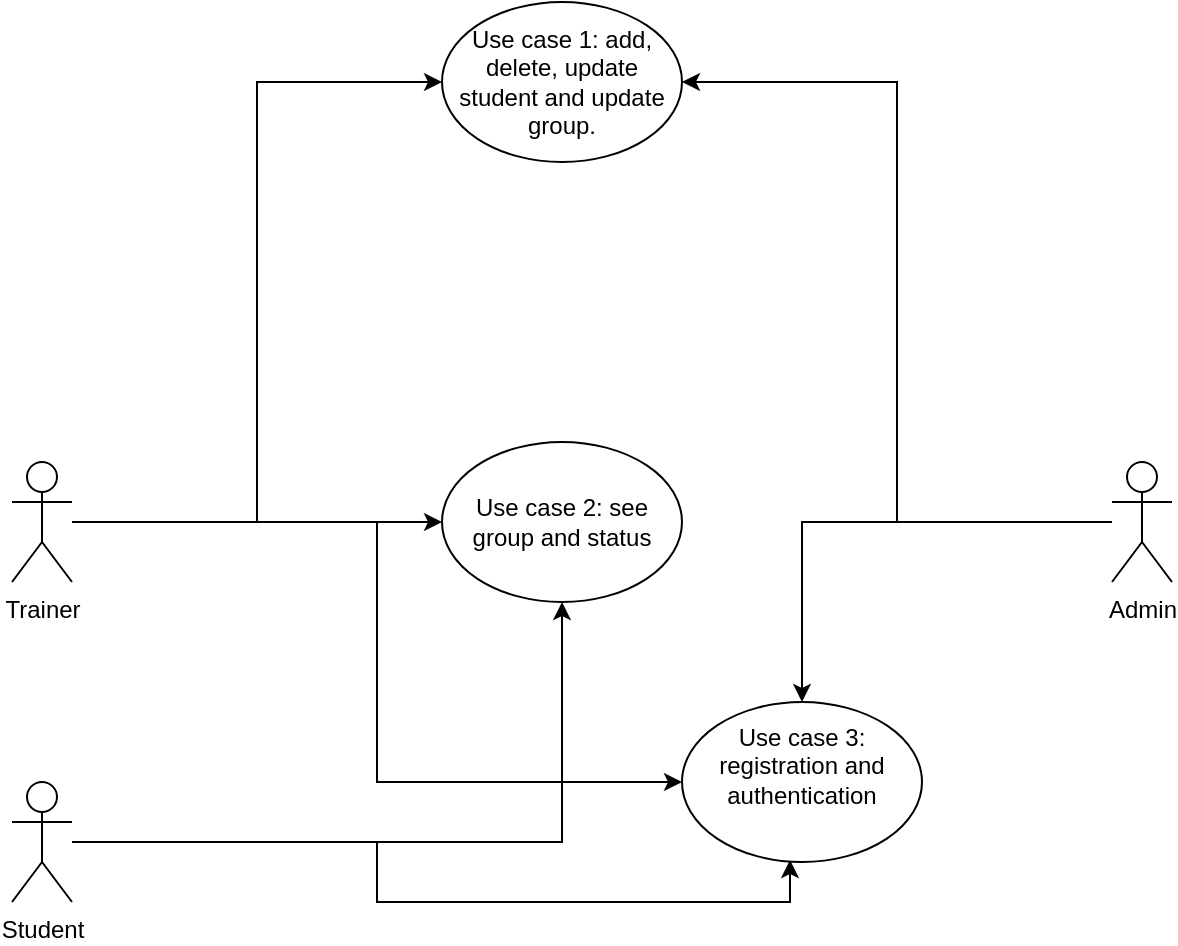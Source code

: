 <mxfile version="14.1.9" type="github"><diagram id="KzqdsaVL5r7edLQYhucz" name="Page-1"><mxGraphModel dx="1422" dy="801" grid="1" gridSize="10" guides="1" tooltips="1" connect="1" arrows="1" fold="1" page="1" pageScale="1" pageWidth="850" pageHeight="1100" math="0" shadow="0"><root><mxCell id="0"/><mxCell id="1" parent="0"/><mxCell id="bsxlKUlTusXtow5DmIZ6-13" style="edgeStyle=orthogonalEdgeStyle;rounded=0;orthogonalLoop=1;jettySize=auto;html=1;entryX=0.5;entryY=1;entryDx=0;entryDy=0;" edge="1" parent="1" source="bsxlKUlTusXtow5DmIZ6-1" target="bsxlKUlTusXtow5DmIZ6-10"><mxGeometry relative="1" as="geometry"/></mxCell><mxCell id="bsxlKUlTusXtow5DmIZ6-17" style="edgeStyle=orthogonalEdgeStyle;rounded=0;orthogonalLoop=1;jettySize=auto;html=1;entryX=0.45;entryY=0.988;entryDx=0;entryDy=0;entryPerimeter=0;" edge="1" parent="1" source="bsxlKUlTusXtow5DmIZ6-1" target="bsxlKUlTusXtow5DmIZ6-15"><mxGeometry relative="1" as="geometry"/></mxCell><mxCell id="bsxlKUlTusXtow5DmIZ6-1" value="&lt;div&gt;Student&lt;/div&gt;" style="shape=umlActor;verticalLabelPosition=bottom;verticalAlign=top;html=1;outlineConnect=0;" vertex="1" parent="1"><mxGeometry x="150" y="410" width="30" height="60" as="geometry"/></mxCell><mxCell id="bsxlKUlTusXtow5DmIZ6-8" style="edgeStyle=orthogonalEdgeStyle;rounded=0;orthogonalLoop=1;jettySize=auto;html=1;entryX=0;entryY=0.5;entryDx=0;entryDy=0;" edge="1" parent="1" source="bsxlKUlTusXtow5DmIZ6-2" target="bsxlKUlTusXtow5DmIZ6-6"><mxGeometry relative="1" as="geometry"/></mxCell><mxCell id="bsxlKUlTusXtow5DmIZ6-14" style="edgeStyle=orthogonalEdgeStyle;rounded=0;orthogonalLoop=1;jettySize=auto;html=1;entryX=0;entryY=0.5;entryDx=0;entryDy=0;" edge="1" parent="1" source="bsxlKUlTusXtow5DmIZ6-2" target="bsxlKUlTusXtow5DmIZ6-10"><mxGeometry relative="1" as="geometry"/></mxCell><mxCell id="bsxlKUlTusXtow5DmIZ6-18" style="edgeStyle=orthogonalEdgeStyle;rounded=0;orthogonalLoop=1;jettySize=auto;html=1;entryX=0;entryY=0.5;entryDx=0;entryDy=0;" edge="1" parent="1" source="bsxlKUlTusXtow5DmIZ6-2" target="bsxlKUlTusXtow5DmIZ6-15"><mxGeometry relative="1" as="geometry"/></mxCell><mxCell id="bsxlKUlTusXtow5DmIZ6-2" value="&lt;div&gt;Trainer&lt;/div&gt;" style="shape=umlActor;verticalLabelPosition=bottom;verticalAlign=top;html=1;outlineConnect=0;" vertex="1" parent="1"><mxGeometry x="150" y="250" width="30" height="60" as="geometry"/></mxCell><mxCell id="bsxlKUlTusXtow5DmIZ6-9" style="edgeStyle=orthogonalEdgeStyle;rounded=0;orthogonalLoop=1;jettySize=auto;html=1;entryX=1;entryY=0.5;entryDx=0;entryDy=0;" edge="1" parent="1" source="bsxlKUlTusXtow5DmIZ6-5" target="bsxlKUlTusXtow5DmIZ6-6"><mxGeometry relative="1" as="geometry"/></mxCell><mxCell id="bsxlKUlTusXtow5DmIZ6-16" style="edgeStyle=orthogonalEdgeStyle;rounded=0;orthogonalLoop=1;jettySize=auto;html=1;entryX=0.5;entryY=0;entryDx=0;entryDy=0;" edge="1" parent="1" source="bsxlKUlTusXtow5DmIZ6-5" target="bsxlKUlTusXtow5DmIZ6-15"><mxGeometry relative="1" as="geometry"/></mxCell><mxCell id="bsxlKUlTusXtow5DmIZ6-5" value="Admin" style="shape=umlActor;verticalLabelPosition=bottom;verticalAlign=top;html=1;outlineConnect=0;" vertex="1" parent="1"><mxGeometry x="700" y="250" width="30" height="60" as="geometry"/></mxCell><mxCell id="bsxlKUlTusXtow5DmIZ6-6" value="&lt;div&gt;Use case 1: add, delete, update student and update group.&lt;/div&gt;" style="ellipse;whiteSpace=wrap;html=1;" vertex="1" parent="1"><mxGeometry x="365" y="20" width="120" height="80" as="geometry"/></mxCell><mxCell id="bsxlKUlTusXtow5DmIZ6-10" value="Use case 2: see group and status" style="ellipse;whiteSpace=wrap;html=1;" vertex="1" parent="1"><mxGeometry x="365" y="240" width="120" height="80" as="geometry"/></mxCell><mxCell id="bsxlKUlTusXtow5DmIZ6-15" value="Use case 3: registration and authentication&lt;h1 class=&quot;fire-feature-bar-title&quot;&gt; &lt;/h1&gt;" style="ellipse;whiteSpace=wrap;html=1;" vertex="1" parent="1"><mxGeometry x="485" y="370" width="120" height="80" as="geometry"/></mxCell></root></mxGraphModel></diagram></mxfile>